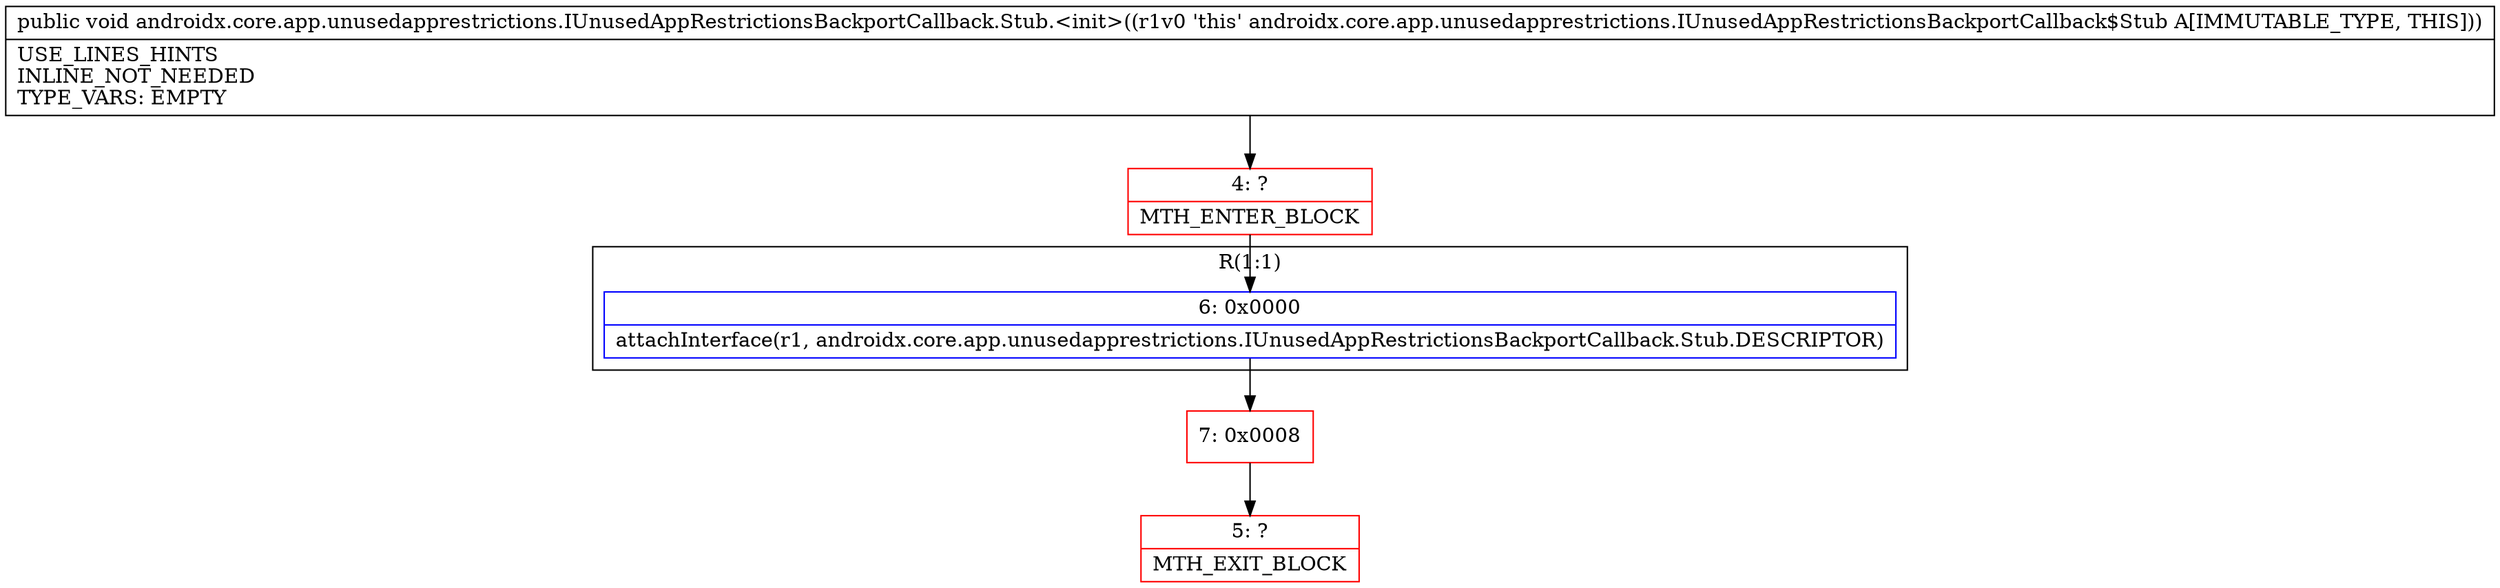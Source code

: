 digraph "CFG forandroidx.core.app.unusedapprestrictions.IUnusedAppRestrictionsBackportCallback.Stub.\<init\>()V" {
subgraph cluster_Region_241459222 {
label = "R(1:1)";
node [shape=record,color=blue];
Node_6 [shape=record,label="{6\:\ 0x0000|attachInterface(r1, androidx.core.app.unusedapprestrictions.IUnusedAppRestrictionsBackportCallback.Stub.DESCRIPTOR)\l}"];
}
Node_4 [shape=record,color=red,label="{4\:\ ?|MTH_ENTER_BLOCK\l}"];
Node_7 [shape=record,color=red,label="{7\:\ 0x0008}"];
Node_5 [shape=record,color=red,label="{5\:\ ?|MTH_EXIT_BLOCK\l}"];
MethodNode[shape=record,label="{public void androidx.core.app.unusedapprestrictions.IUnusedAppRestrictionsBackportCallback.Stub.\<init\>((r1v0 'this' androidx.core.app.unusedapprestrictions.IUnusedAppRestrictionsBackportCallback$Stub A[IMMUTABLE_TYPE, THIS]))  | USE_LINES_HINTS\lINLINE_NOT_NEEDED\lTYPE_VARS: EMPTY\l}"];
MethodNode -> Node_4;Node_6 -> Node_7;
Node_4 -> Node_6;
Node_7 -> Node_5;
}

